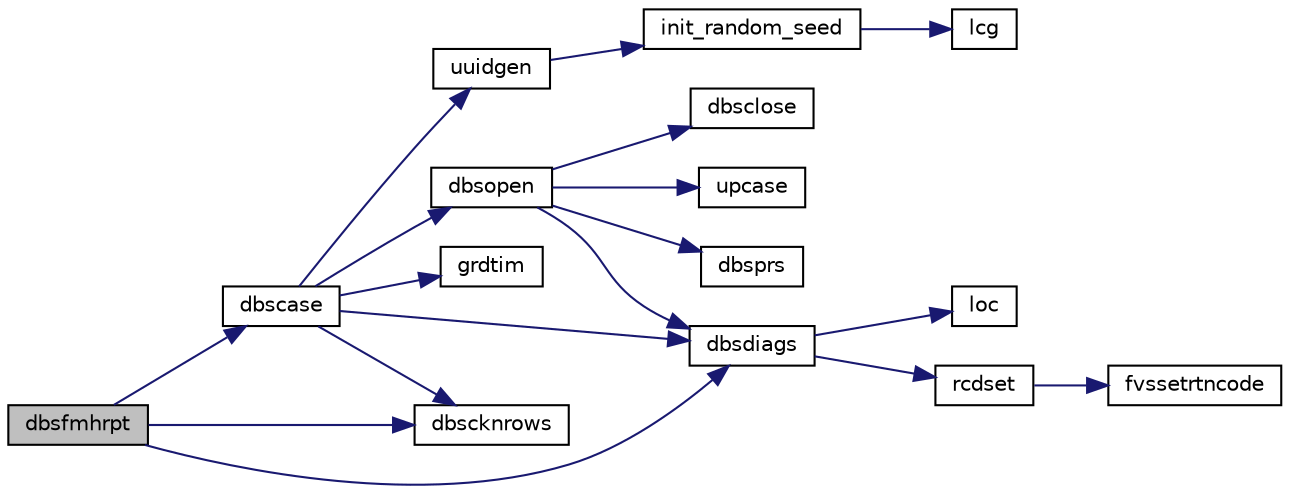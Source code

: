digraph "dbsfmhrpt"
{
  edge [fontname="Helvetica",fontsize="10",labelfontname="Helvetica",labelfontsize="10"];
  node [fontname="Helvetica",fontsize="10",shape=record];
  rankdir="LR";
  Node1 [label="dbsfmhrpt",height=0.2,width=0.4,color="black", fillcolor="grey75", style="filled", fontcolor="black"];
  Node1 -> Node2 [color="midnightblue",fontsize="10",style="solid",fontname="Helvetica"];
  Node2 [label="dbscase",height=0.2,width=0.4,color="black", fillcolor="white", style="filled",URL="$dbscase_8f.html#a245165c65b7faa315380a4704d9a2acb"];
  Node2 -> Node3 [color="midnightblue",fontsize="10",style="solid",fontname="Helvetica"];
  Node3 [label="grdtim",height=0.2,width=0.4,color="black", fillcolor="white", style="filled",URL="$grdtim_8f.html#ad10217068165ab4b799e84db9a37e052"];
  Node2 -> Node4 [color="midnightblue",fontsize="10",style="solid",fontname="Helvetica"];
  Node4 [label="dbsopen",height=0.2,width=0.4,color="black", fillcolor="white", style="filled",URL="$dbsopen_8f.html#a3e8dabe730ff2a86c085489e3e88b637"];
  Node4 -> Node5 [color="midnightblue",fontsize="10",style="solid",fontname="Helvetica"];
  Node5 [label="dbsclose",height=0.2,width=0.4,color="black", fillcolor="white", style="filled",URL="$dbsclose_8f.html#aed2197b8dac3e7cc05ea998c5322bca4"];
  Node4 -> Node6 [color="midnightblue",fontsize="10",style="solid",fontname="Helvetica"];
  Node6 [label="upcase",height=0.2,width=0.4,color="black", fillcolor="white", style="filled",URL="$upcase_8f.html#a412a50f91650f78ed984862cdcd7a60d"];
  Node4 -> Node7 [color="midnightblue",fontsize="10",style="solid",fontname="Helvetica"];
  Node7 [label="dbsprs",height=0.2,width=0.4,color="black", fillcolor="white", style="filled",URL="$dbsprs_8f.html#a115f4b725c9a25082da8a39e199486cf"];
  Node4 -> Node8 [color="midnightblue",fontsize="10",style="solid",fontname="Helvetica"];
  Node8 [label="dbsdiags",height=0.2,width=0.4,color="black", fillcolor="white", style="filled",URL="$dbsdiags_8f.html#a15a17a1fbf3da59a37155705f6dc1d98"];
  Node8 -> Node9 [color="midnightblue",fontsize="10",style="solid",fontname="Helvetica"];
  Node9 [label="loc",height=0.2,width=0.4,color="black", fillcolor="white", style="filled",URL="$bur__brn_8c.html#a3c8b7f0fcc184328ecbdff756e8bb21a"];
  Node8 -> Node10 [color="midnightblue",fontsize="10",style="solid",fontname="Helvetica"];
  Node10 [label="rcdset",height=0.2,width=0.4,color="black", fillcolor="white", style="filled",URL="$rcdset_8f.html#a1dba8a40ee085d920a3ebb27fcd34a59"];
  Node10 -> Node11 [color="midnightblue",fontsize="10",style="solid",fontname="Helvetica"];
  Node11 [label="fvssetrtncode",height=0.2,width=0.4,color="black", fillcolor="white", style="filled",URL="$cmdline_8f.html#a079170808ee3336a99645e9e57dfe5a9"];
  Node2 -> Node8 [color="midnightblue",fontsize="10",style="solid",fontname="Helvetica"];
  Node2 -> Node12 [color="midnightblue",fontsize="10",style="solid",fontname="Helvetica"];
  Node12 [label="dbscknrows",height=0.2,width=0.4,color="black", fillcolor="white", style="filled",URL="$dbscknrows_8f.html#ac66e1b51447683e5f478285853226665"];
  Node2 -> Node13 [color="midnightblue",fontsize="10",style="solid",fontname="Helvetica"];
  Node13 [label="uuidgen",height=0.2,width=0.4,color="black", fillcolor="white", style="filled",URL="$uuidgen_8f.html#a46f32e368f6aef2de2f1d5f13b542ef5"];
  Node13 -> Node14 [color="midnightblue",fontsize="10",style="solid",fontname="Helvetica"];
  Node14 [label="init_random_seed",height=0.2,width=0.4,color="black", fillcolor="white", style="filled",URL="$uuidgen_8f.html#a683a42362f933d86450f8e79e7d9452b"];
  Node14 -> Node15 [color="midnightblue",fontsize="10",style="solid",fontname="Helvetica"];
  Node15 [label="lcg",height=0.2,width=0.4,color="black", fillcolor="white", style="filled",URL="$uuidgen_8f.html#a9f48bad95c20db482c161f1b1195e7a6"];
  Node1 -> Node8 [color="midnightblue",fontsize="10",style="solid",fontname="Helvetica"];
  Node1 -> Node12 [color="midnightblue",fontsize="10",style="solid",fontname="Helvetica"];
}
